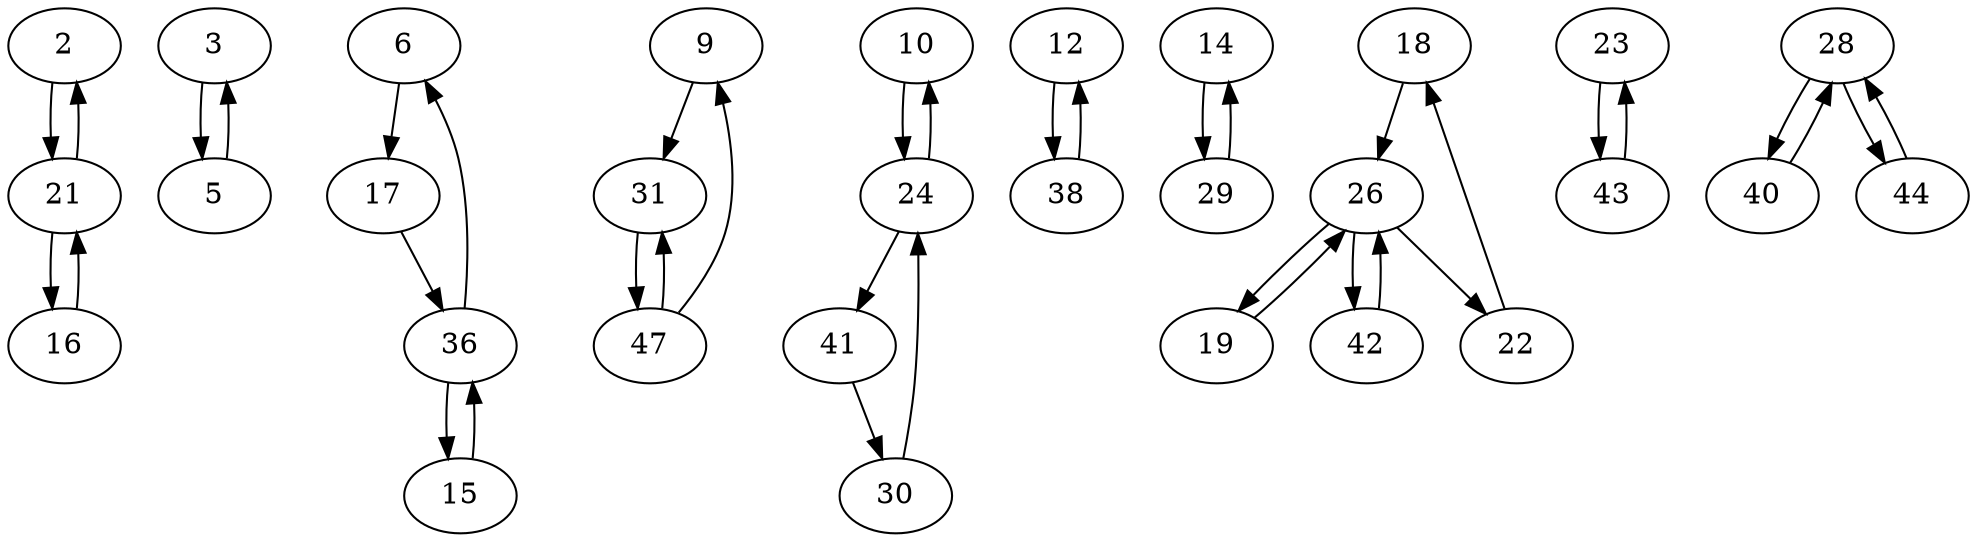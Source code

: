 digraph G {
  2 -> 21;
  3 -> 5;
  5 -> 3;
  6 -> 17;
  9 -> 31;
  10 -> 24;
  12 -> 38;
  14 -> 29;
  15 -> 36;
  16 -> 21;
  17 -> 36;
  18 -> 26;
  19 -> 26;
  21 -> 2;
  21 -> 16;
  22 -> 18;
  23 -> 43;
  24 -> 10;
  24 -> 41;
  26 -> 19;
  26 -> 22;
  26 -> 42;
  28 -> 40;
  28 -> 44;
  29 -> 14;
  30 -> 24;
  31 -> 47;
  36 -> 6;
  36 -> 15;
  38 -> 12;
  40 -> 28;
  41 -> 30;
  42 -> 26;
  43 -> 23;
  44 -> 28;
  47 -> 9;
  47 -> 31;
}